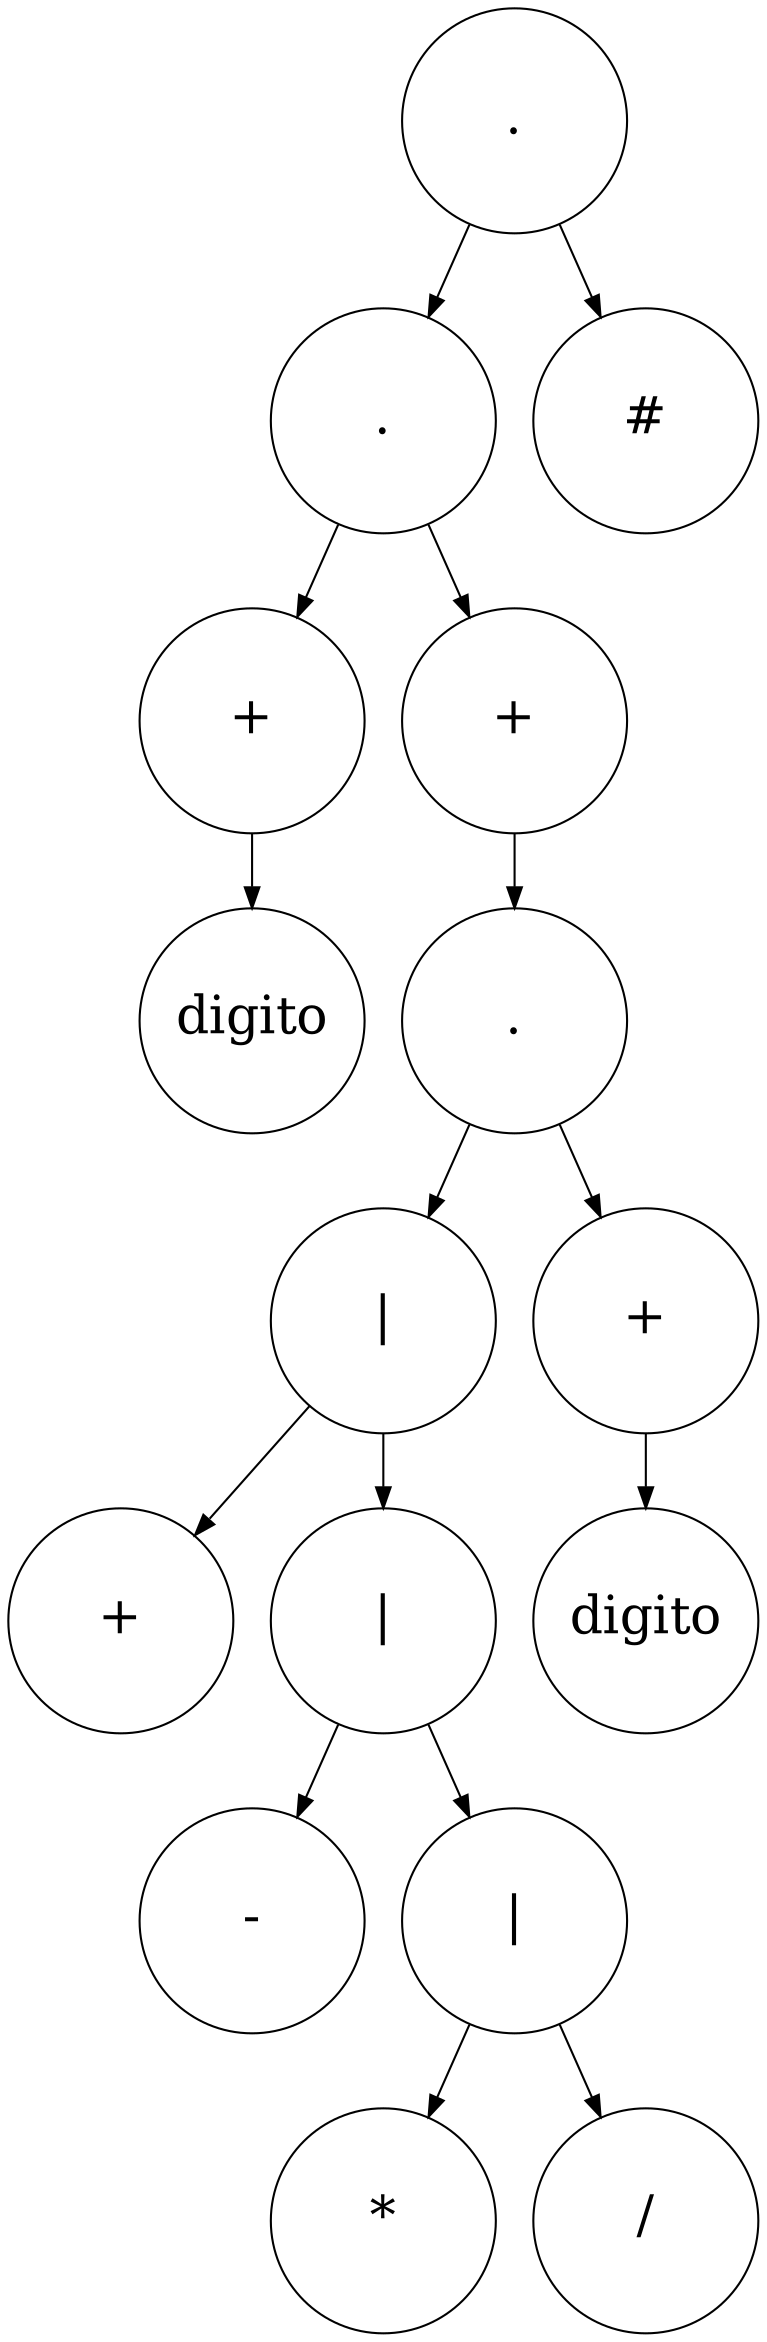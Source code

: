 strict digraph {
splines="line";
rankdir = TB;
node [shape=circle, height=0.5, width=1.5, fontsize=25];
graph[dpi=110];

"0" [label="."];
"1" [label="."];
"2" [label="+"];
"3" [label="digito"];
"2" -> "3";
"1" -> "2";
"4" [label="+"];
"5" [label="."];
"6" [label="|"];
"7" [label="+"];
"6" -> "7";
"8" [label="|"];
"9" [label="-"];
"8" -> "9";
"10" [label="|"];
"11" [label="*"];
"10" -> "11";
"12" [label="/"];
"10" -> "12";
"8" -> "10";
"6" -> "8";
"5" -> "6";
"13" [label="+"];
"14" [label="digito"];
"13" -> "14";
"5" -> "13";
"4" -> "5";
"1" -> "4";
"0" -> "1";
"15" [label="#"];
"0" -> "15";
}